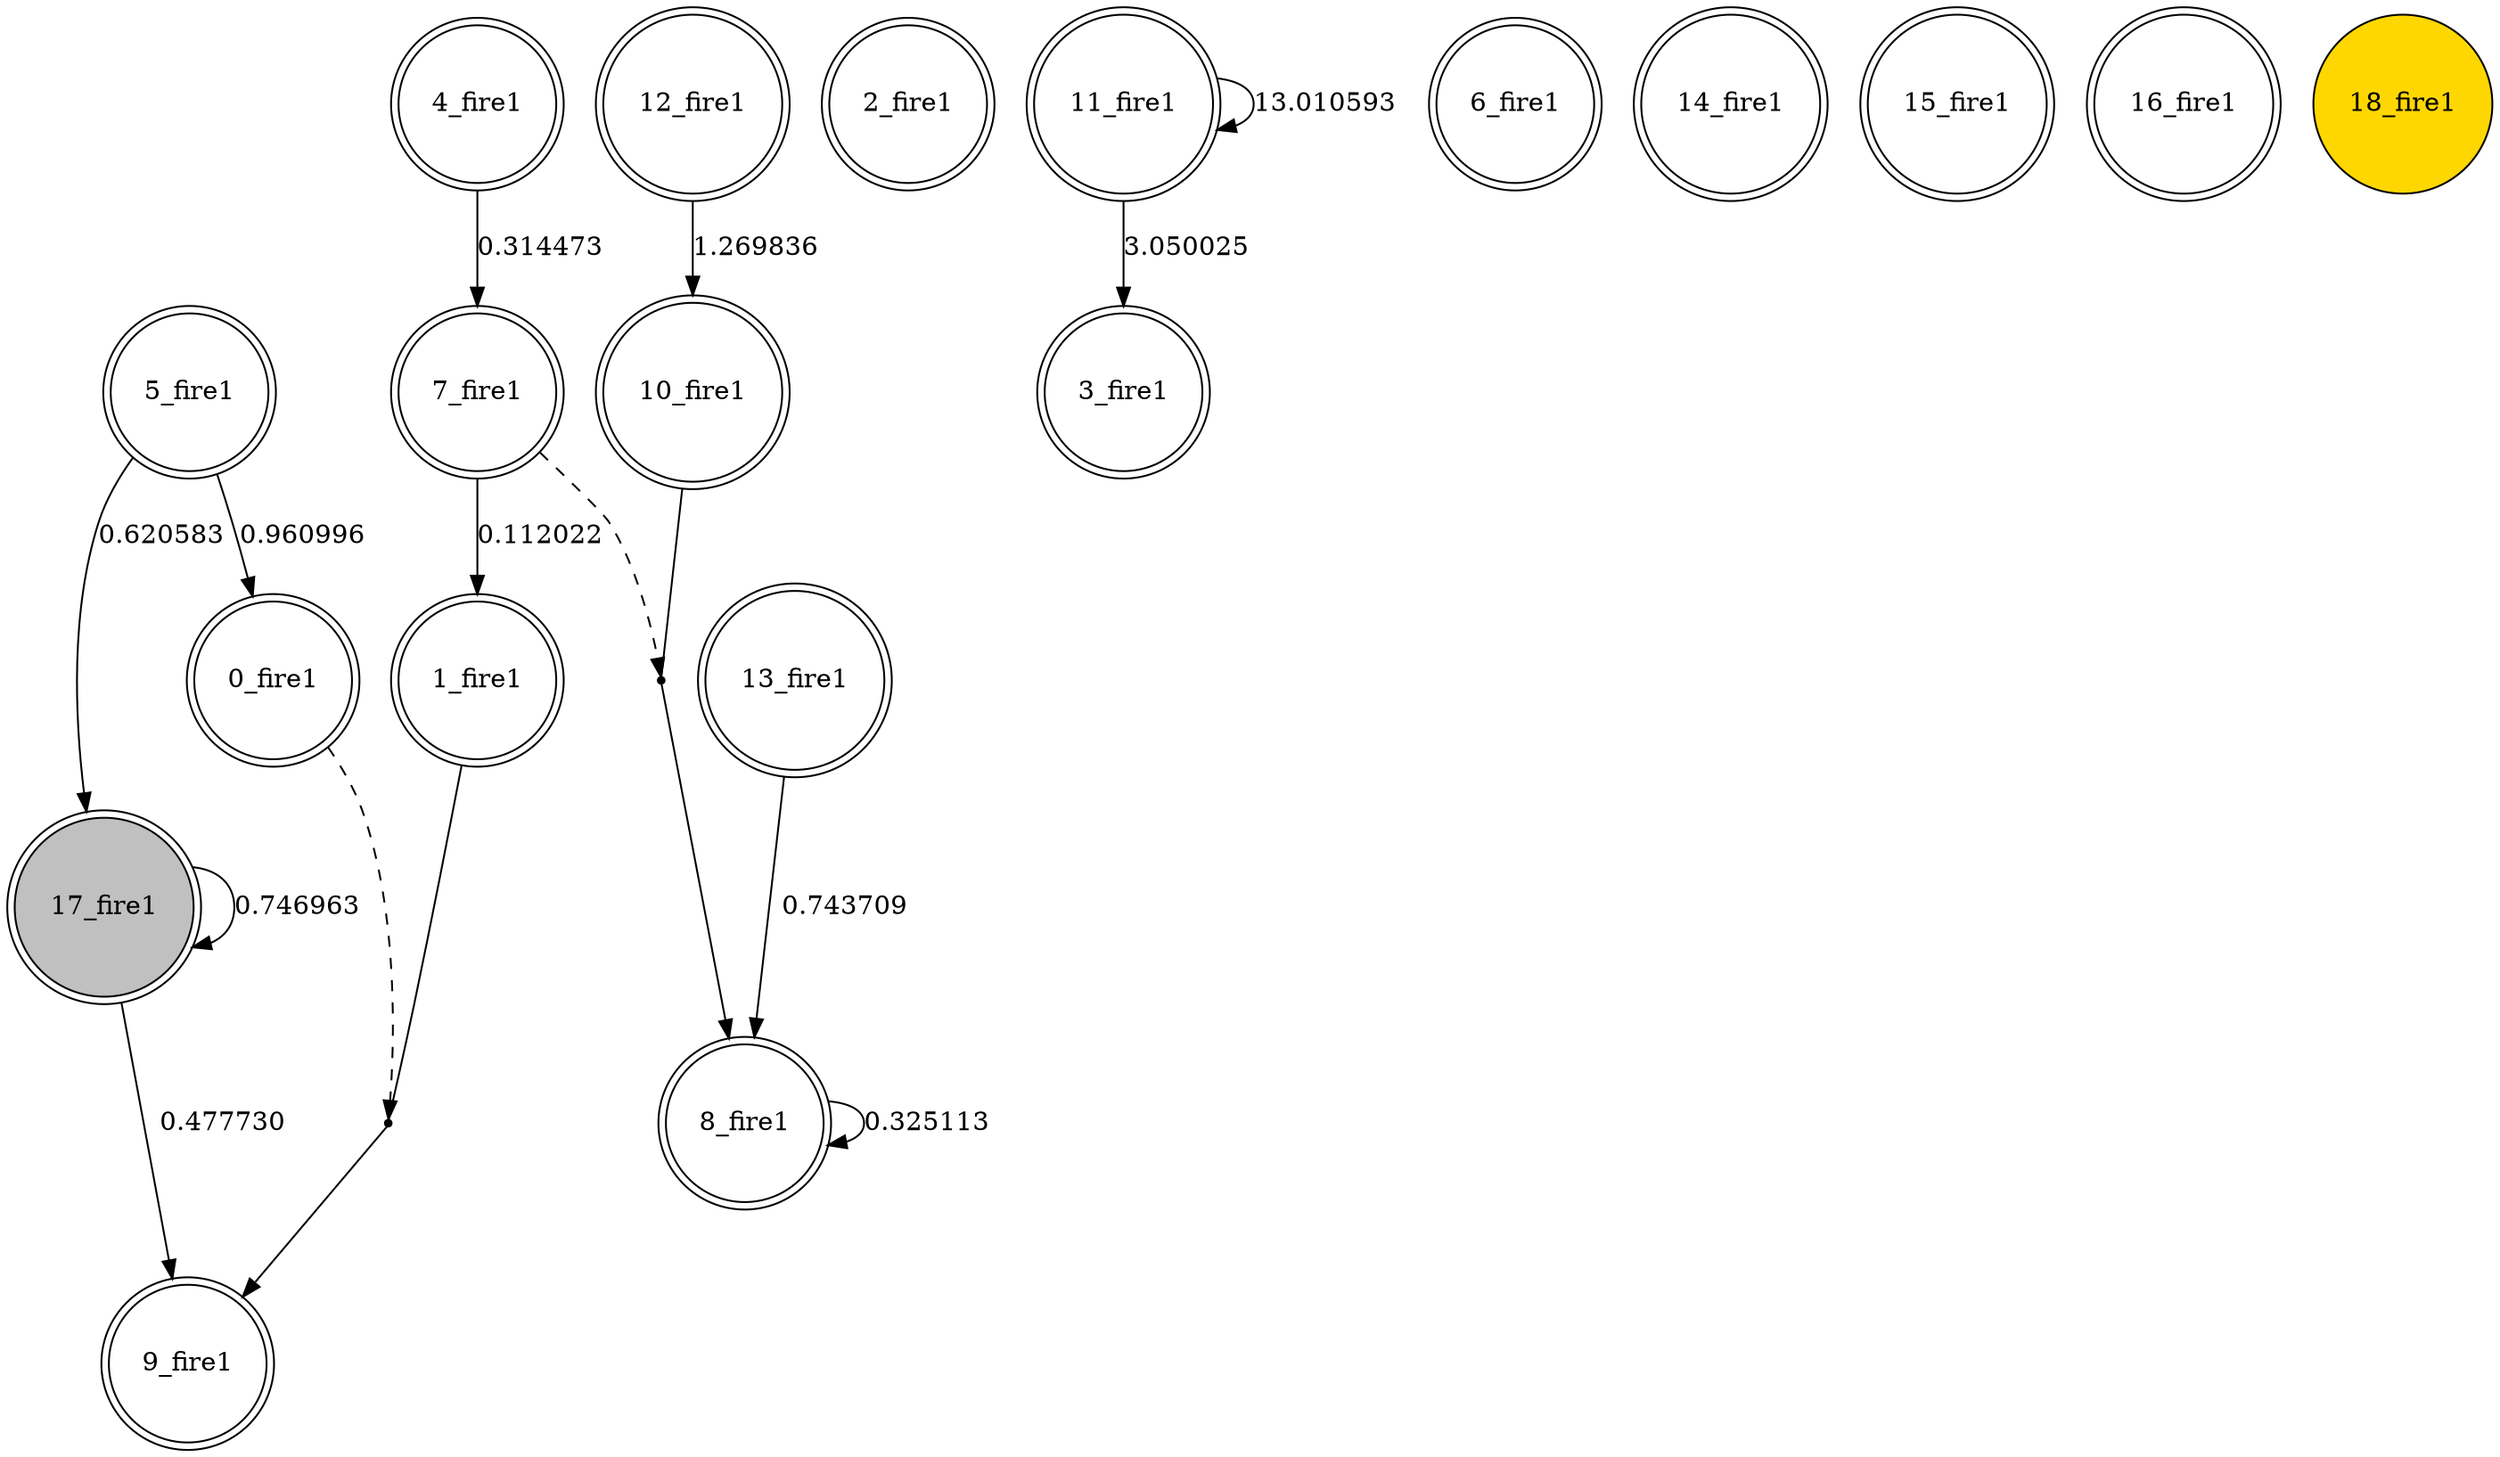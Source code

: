 digraph G {
 node[shape = circle]
0 [label="0_fire1",shape=doublecircle]
1 [label="1_fire1",shape=doublecircle]
2 [label="2_fire1",shape=doublecircle]
3 [label="3_fire1",shape=doublecircle]
4 [label="4_fire1",shape=doublecircle]
5 [label="5_fire1",shape=doublecircle]
6 [label="6_fire1",shape=doublecircle]
7 [label="7_fire1",shape=doublecircle]
8 [label="8_fire1",shape=doublecircle]
9 [label="9_fire1",shape=doublecircle]
10 [label="10_fire1",shape=doublecircle]
11 [label="11_fire1",shape=doublecircle]
12 [label="12_fire1",shape=doublecircle]
13 [label="13_fire1",shape=doublecircle]
14 [label="14_fire1",shape=doublecircle]
15 [label="15_fire1",shape=doublecircle]
16 [label="16_fire1",shape=doublecircle]
17 [label="17_fire1",shape=doublecircle, style=filled, fillcolor=gray]
18 [label="18_fire1",style=filled, fillcolor=gold]
11 -> 11 [label="13.010593"]
17 -> 17 [label="0.746963"]
5 -> 0 [label="0.960996"]
7 -> 1 [label="0.112022"]
4 -> 7 [label="0.314473"]
8 -> 8 [label="0.325113"]
17 -> 9 [label="0.477730"]
19 [shape=point, label=""]
7 -> 19 [style=dashed] 
10 -> 19 [dir=none]
19 -> 8 
11 -> 3 [label="3.050025"]
5 -> 17 [label="0.620583"]
20 [shape=point, label=""]
0 -> 20 [style=dashed] 
1 -> 20 [dir=none]
20 -> 9 
12 -> 10 [label="1.269836"]
13 -> 8 [label="0.743709"]
}
